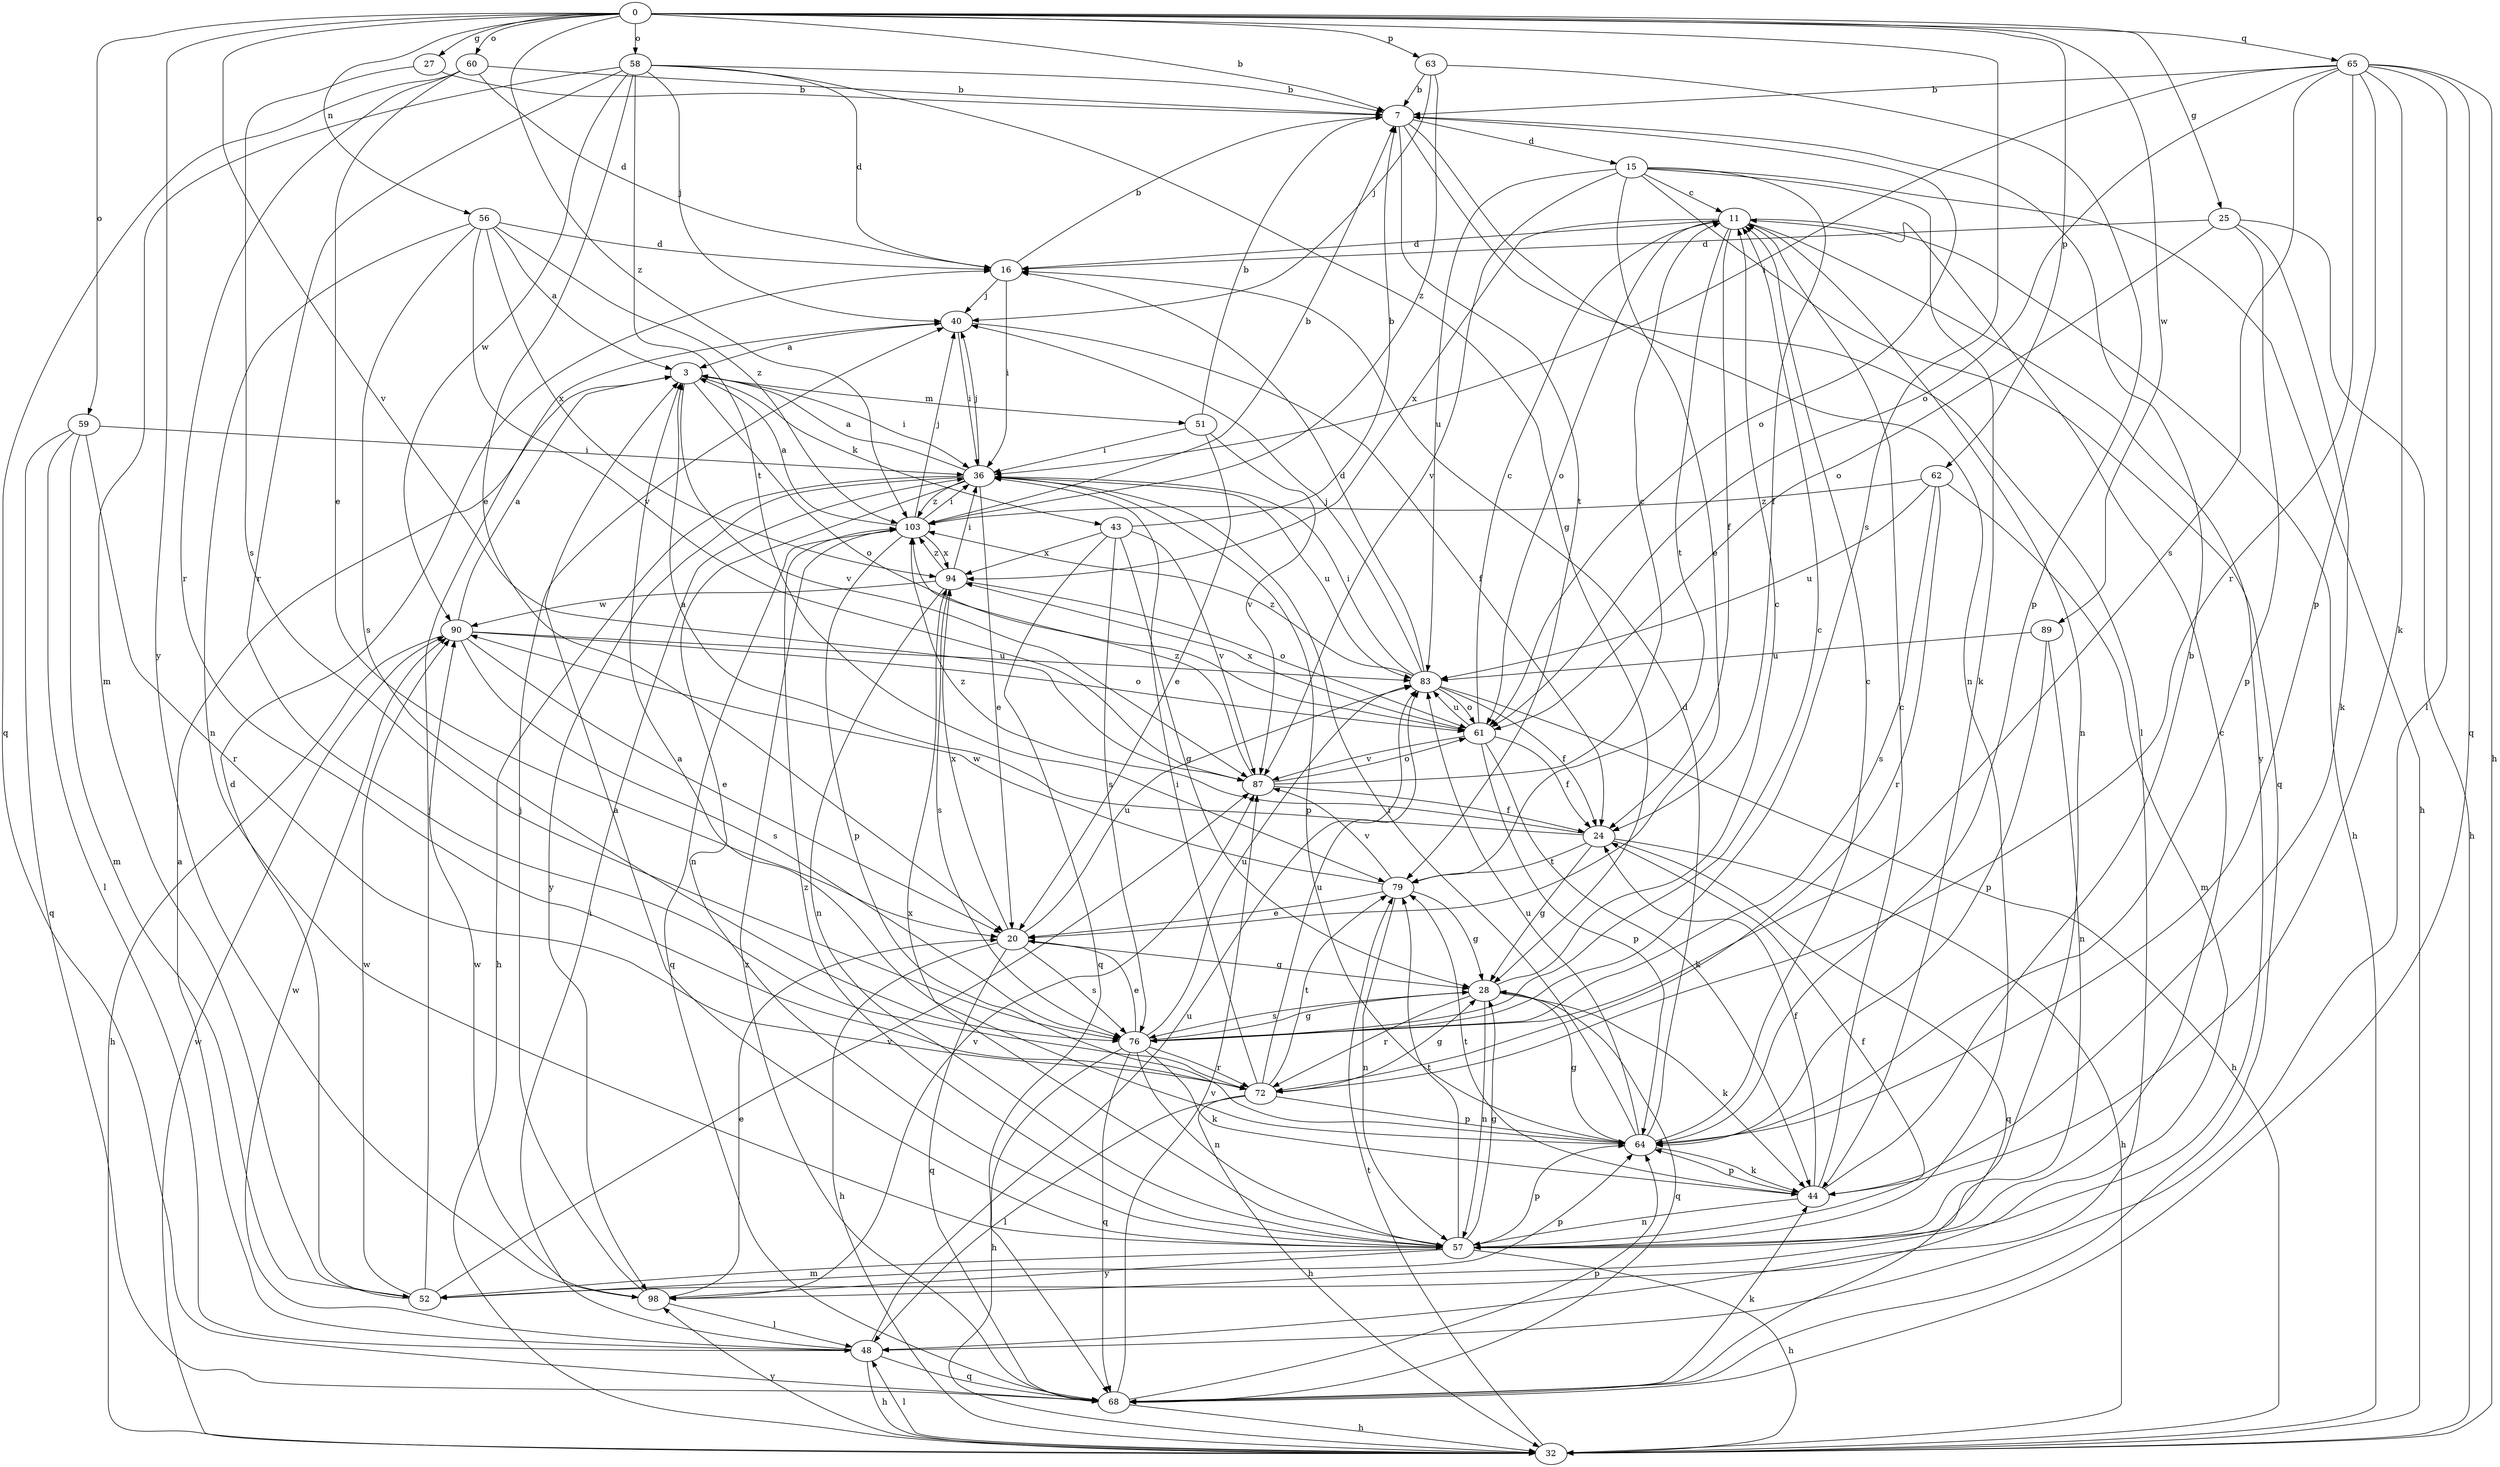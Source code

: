 strict digraph  {
0;
3;
7;
11;
15;
16;
20;
24;
25;
27;
28;
32;
36;
40;
43;
44;
48;
51;
52;
56;
57;
58;
59;
60;
61;
62;
63;
64;
65;
68;
72;
76;
79;
83;
87;
89;
90;
94;
98;
103;
0 -> 7  [label=b];
0 -> 25  [label=g];
0 -> 27  [label=g];
0 -> 56  [label=n];
0 -> 58  [label=o];
0 -> 59  [label=o];
0 -> 60  [label=o];
0 -> 62  [label=p];
0 -> 63  [label=p];
0 -> 65  [label=q];
0 -> 76  [label=s];
0 -> 87  [label=v];
0 -> 89  [label=w];
0 -> 98  [label=y];
0 -> 103  [label=z];
3 -> 36  [label=i];
3 -> 43  [label=k];
3 -> 51  [label=m];
3 -> 61  [label=o];
3 -> 87  [label=v];
7 -> 15  [label=d];
7 -> 48  [label=l];
7 -> 57  [label=n];
7 -> 61  [label=o];
7 -> 79  [label=t];
11 -> 16  [label=d];
11 -> 24  [label=f];
11 -> 32  [label=h];
11 -> 57  [label=n];
11 -> 61  [label=o];
11 -> 79  [label=t];
11 -> 94  [label=x];
11 -> 98  [label=y];
15 -> 11  [label=c];
15 -> 20  [label=e];
15 -> 24  [label=f];
15 -> 32  [label=h];
15 -> 44  [label=k];
15 -> 68  [label=q];
15 -> 83  [label=u];
15 -> 87  [label=v];
16 -> 7  [label=b];
16 -> 36  [label=i];
16 -> 40  [label=j];
20 -> 28  [label=g];
20 -> 32  [label=h];
20 -> 68  [label=q];
20 -> 76  [label=s];
20 -> 83  [label=u];
20 -> 94  [label=x];
24 -> 3  [label=a];
24 -> 28  [label=g];
24 -> 32  [label=h];
24 -> 68  [label=q];
24 -> 79  [label=t];
24 -> 103  [label=z];
25 -> 16  [label=d];
25 -> 32  [label=h];
25 -> 44  [label=k];
25 -> 61  [label=o];
25 -> 64  [label=p];
27 -> 7  [label=b];
27 -> 76  [label=s];
28 -> 11  [label=c];
28 -> 44  [label=k];
28 -> 57  [label=n];
28 -> 68  [label=q];
28 -> 72  [label=r];
28 -> 76  [label=s];
32 -> 48  [label=l];
32 -> 79  [label=t];
32 -> 90  [label=w];
32 -> 98  [label=y];
36 -> 3  [label=a];
36 -> 20  [label=e];
36 -> 32  [label=h];
36 -> 40  [label=j];
36 -> 57  [label=n];
36 -> 64  [label=p];
36 -> 83  [label=u];
36 -> 98  [label=y];
36 -> 103  [label=z];
40 -> 3  [label=a];
40 -> 24  [label=f];
40 -> 36  [label=i];
43 -> 7  [label=b];
43 -> 28  [label=g];
43 -> 68  [label=q];
43 -> 76  [label=s];
43 -> 87  [label=v];
43 -> 94  [label=x];
44 -> 7  [label=b];
44 -> 11  [label=c];
44 -> 24  [label=f];
44 -> 57  [label=n];
44 -> 64  [label=p];
44 -> 79  [label=t];
48 -> 3  [label=a];
48 -> 32  [label=h];
48 -> 36  [label=i];
48 -> 68  [label=q];
48 -> 83  [label=u];
48 -> 90  [label=w];
51 -> 7  [label=b];
51 -> 20  [label=e];
51 -> 36  [label=i];
51 -> 87  [label=v];
52 -> 16  [label=d];
52 -> 40  [label=j];
52 -> 64  [label=p];
52 -> 87  [label=v];
52 -> 90  [label=w];
56 -> 3  [label=a];
56 -> 16  [label=d];
56 -> 57  [label=n];
56 -> 76  [label=s];
56 -> 87  [label=v];
56 -> 94  [label=x];
56 -> 103  [label=z];
57 -> 3  [label=a];
57 -> 11  [label=c];
57 -> 24  [label=f];
57 -> 28  [label=g];
57 -> 32  [label=h];
57 -> 52  [label=m];
57 -> 64  [label=p];
57 -> 79  [label=t];
57 -> 94  [label=x];
57 -> 98  [label=y];
57 -> 103  [label=z];
58 -> 7  [label=b];
58 -> 16  [label=d];
58 -> 20  [label=e];
58 -> 28  [label=g];
58 -> 40  [label=j];
58 -> 52  [label=m];
58 -> 72  [label=r];
58 -> 79  [label=t];
58 -> 90  [label=w];
59 -> 36  [label=i];
59 -> 48  [label=l];
59 -> 52  [label=m];
59 -> 68  [label=q];
59 -> 72  [label=r];
60 -> 7  [label=b];
60 -> 16  [label=d];
60 -> 20  [label=e];
60 -> 68  [label=q];
60 -> 72  [label=r];
61 -> 11  [label=c];
61 -> 24  [label=f];
61 -> 44  [label=k];
61 -> 64  [label=p];
61 -> 83  [label=u];
61 -> 87  [label=v];
61 -> 94  [label=x];
62 -> 52  [label=m];
62 -> 72  [label=r];
62 -> 76  [label=s];
62 -> 83  [label=u];
62 -> 103  [label=z];
63 -> 7  [label=b];
63 -> 40  [label=j];
63 -> 64  [label=p];
63 -> 103  [label=z];
64 -> 3  [label=a];
64 -> 11  [label=c];
64 -> 16  [label=d];
64 -> 28  [label=g];
64 -> 36  [label=i];
64 -> 44  [label=k];
64 -> 83  [label=u];
65 -> 7  [label=b];
65 -> 32  [label=h];
65 -> 36  [label=i];
65 -> 44  [label=k];
65 -> 48  [label=l];
65 -> 61  [label=o];
65 -> 64  [label=p];
65 -> 68  [label=q];
65 -> 72  [label=r];
65 -> 76  [label=s];
68 -> 32  [label=h];
68 -> 44  [label=k];
68 -> 64  [label=p];
68 -> 87  [label=v];
68 -> 103  [label=z];
72 -> 28  [label=g];
72 -> 32  [label=h];
72 -> 36  [label=i];
72 -> 48  [label=l];
72 -> 64  [label=p];
72 -> 79  [label=t];
72 -> 83  [label=u];
76 -> 11  [label=c];
76 -> 20  [label=e];
76 -> 28  [label=g];
76 -> 32  [label=h];
76 -> 44  [label=k];
76 -> 57  [label=n];
76 -> 68  [label=q];
76 -> 72  [label=r];
76 -> 83  [label=u];
79 -> 20  [label=e];
79 -> 28  [label=g];
79 -> 57  [label=n];
79 -> 87  [label=v];
79 -> 90  [label=w];
83 -> 16  [label=d];
83 -> 24  [label=f];
83 -> 32  [label=h];
83 -> 36  [label=i];
83 -> 40  [label=j];
83 -> 61  [label=o];
83 -> 103  [label=z];
87 -> 11  [label=c];
87 -> 24  [label=f];
87 -> 61  [label=o];
87 -> 103  [label=z];
89 -> 57  [label=n];
89 -> 64  [label=p];
89 -> 83  [label=u];
90 -> 3  [label=a];
90 -> 20  [label=e];
90 -> 32  [label=h];
90 -> 61  [label=o];
90 -> 76  [label=s];
90 -> 83  [label=u];
94 -> 36  [label=i];
94 -> 57  [label=n];
94 -> 61  [label=o];
94 -> 76  [label=s];
94 -> 90  [label=w];
94 -> 103  [label=z];
98 -> 20  [label=e];
98 -> 40  [label=j];
98 -> 48  [label=l];
98 -> 87  [label=v];
98 -> 90  [label=w];
103 -> 3  [label=a];
103 -> 7  [label=b];
103 -> 36  [label=i];
103 -> 40  [label=j];
103 -> 64  [label=p];
103 -> 68  [label=q];
103 -> 94  [label=x];
}
